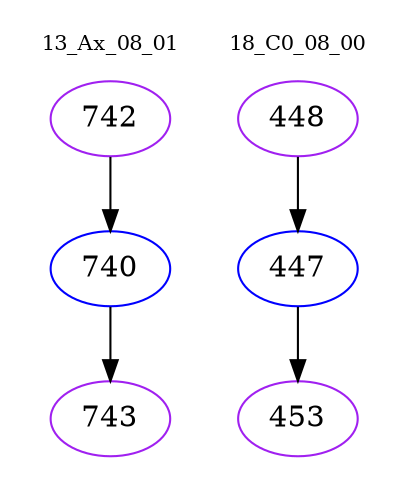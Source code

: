 digraph{
subgraph cluster_0 {
color = white
label = "13_Ax_08_01";
fontsize=10;
T0_742 [label="742", color="purple"]
T0_742 -> T0_740 [color="black"]
T0_740 [label="740", color="blue"]
T0_740 -> T0_743 [color="black"]
T0_743 [label="743", color="purple"]
}
subgraph cluster_1 {
color = white
label = "18_C0_08_00";
fontsize=10;
T1_448 [label="448", color="purple"]
T1_448 -> T1_447 [color="black"]
T1_447 [label="447", color="blue"]
T1_447 -> T1_453 [color="black"]
T1_453 [label="453", color="purple"]
}
}
